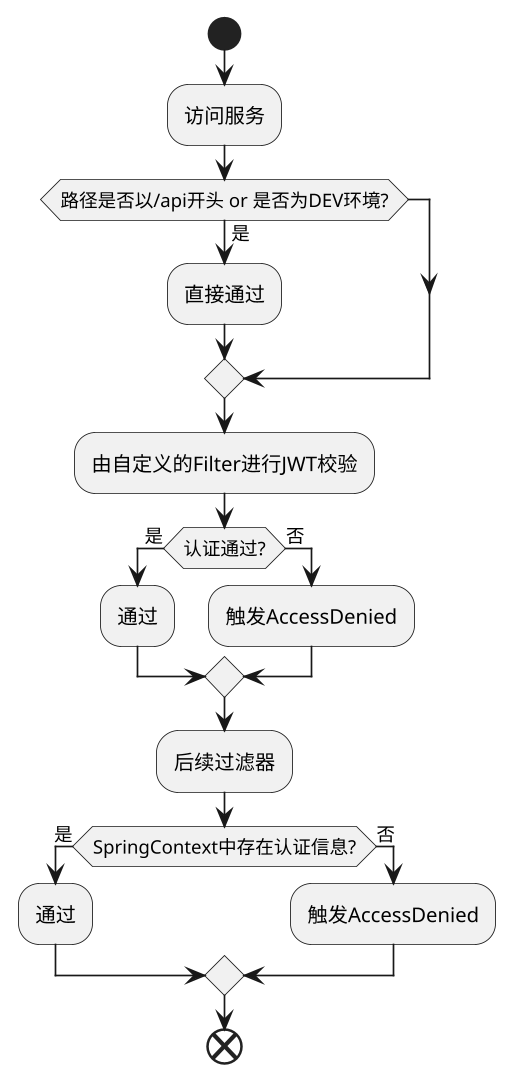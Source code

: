 /** 标题注释区
@startuml
scale 1920*1080
'配置区


' 顶部
' header 食途科技
'title 动态
'主体区
start
:访问服务;
if (路径是否以/api开头 or 是否为DEV环境?) is (是) then
    :直接通过;
endif
:由自定义的Filter进行JWT校验;
if(认证通过?) is (是) then
  :通过;
else (否)
  :触发AccessDenied;
endif
:后续过滤器;
if(SpringContext中存在认证信息?) is (是) then
  :通过;
else (否)
  :触发AccessDenied;
endif
end

'尾部
'caption
'说明:
'动态模块业务流程

'end caption


'样式区
<style>

caption{
FontColor Black
}
header{
FontColor Black
FontSize 18
}
</style>

@enduml



